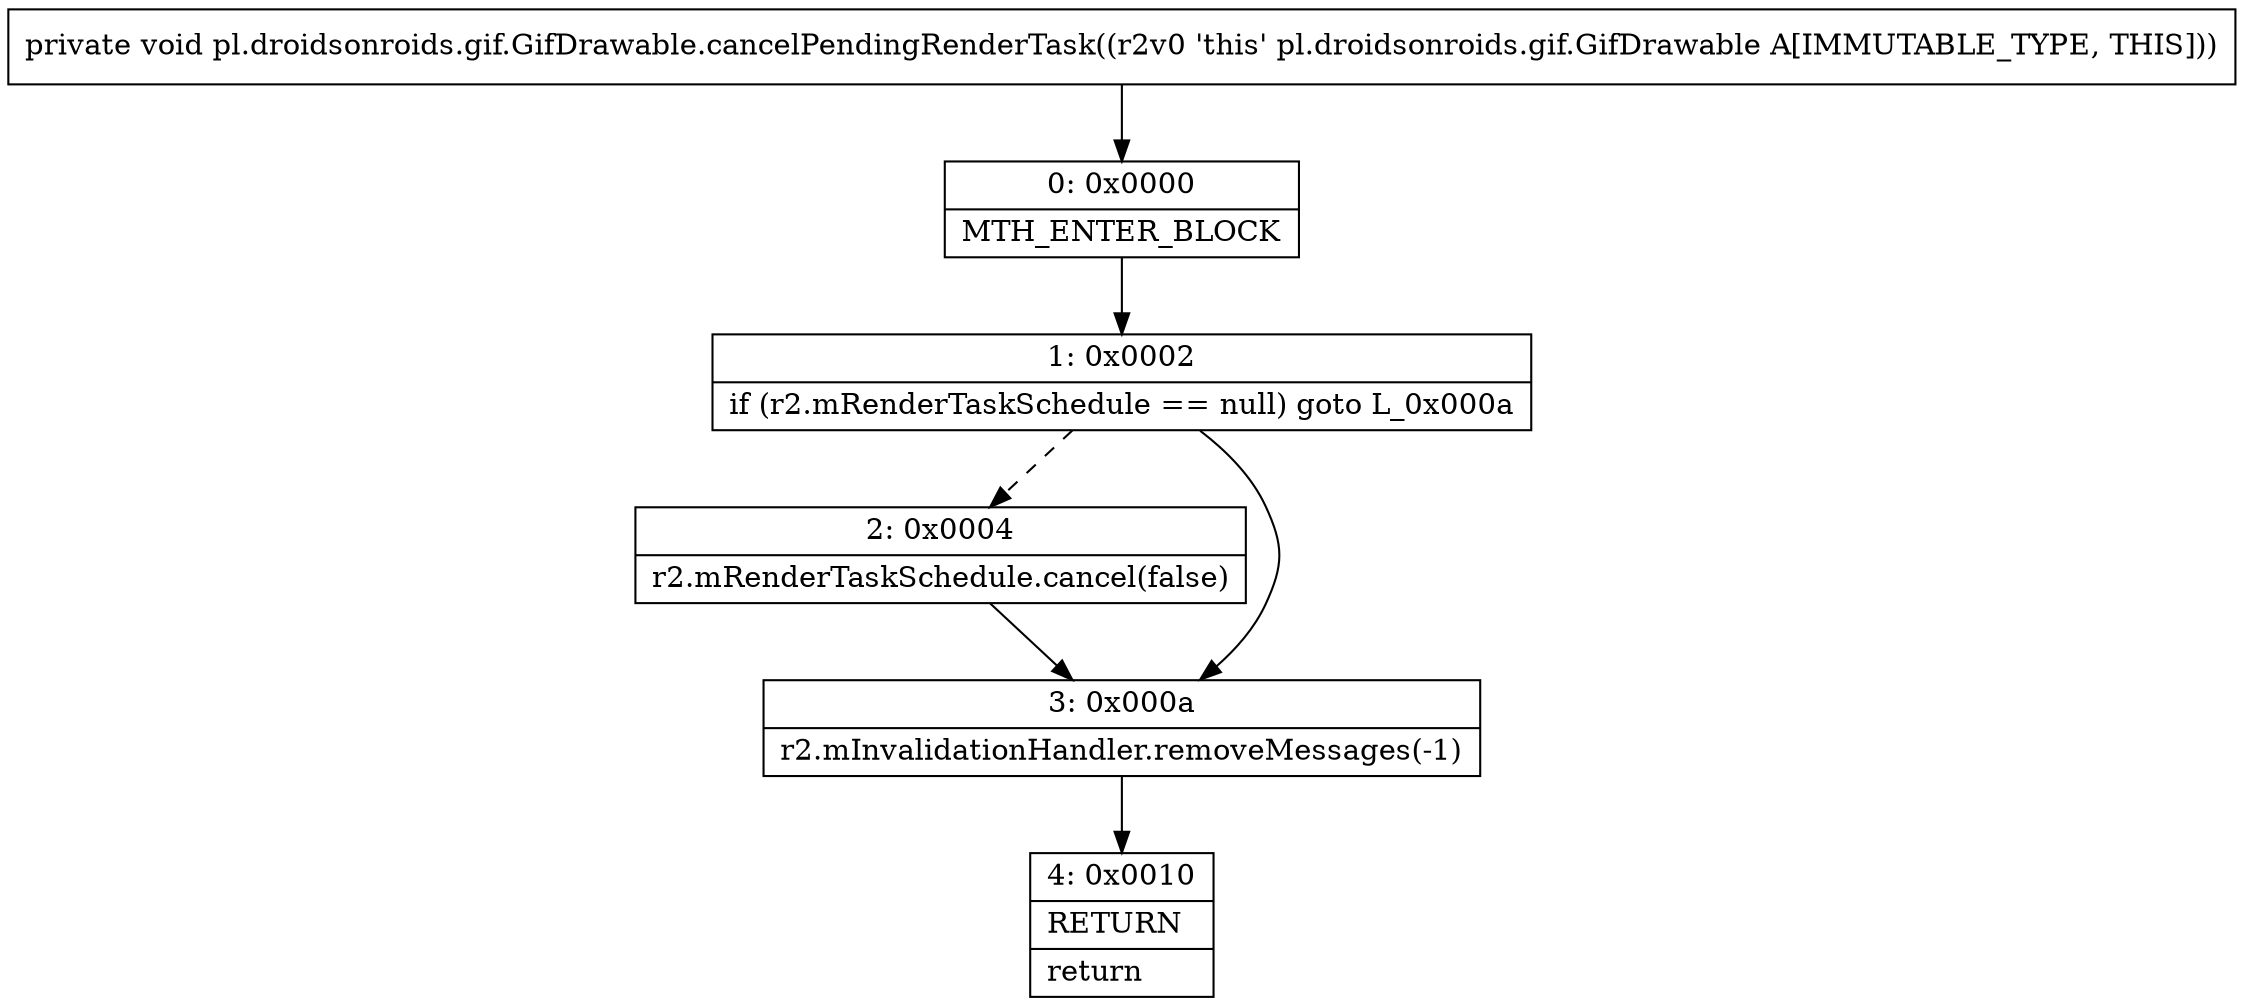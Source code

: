 digraph "CFG forpl.droidsonroids.gif.GifDrawable.cancelPendingRenderTask()V" {
Node_0 [shape=record,label="{0\:\ 0x0000|MTH_ENTER_BLOCK\l}"];
Node_1 [shape=record,label="{1\:\ 0x0002|if (r2.mRenderTaskSchedule == null) goto L_0x000a\l}"];
Node_2 [shape=record,label="{2\:\ 0x0004|r2.mRenderTaskSchedule.cancel(false)\l}"];
Node_3 [shape=record,label="{3\:\ 0x000a|r2.mInvalidationHandler.removeMessages(\-1)\l}"];
Node_4 [shape=record,label="{4\:\ 0x0010|RETURN\l|return\l}"];
MethodNode[shape=record,label="{private void pl.droidsonroids.gif.GifDrawable.cancelPendingRenderTask((r2v0 'this' pl.droidsonroids.gif.GifDrawable A[IMMUTABLE_TYPE, THIS])) }"];
MethodNode -> Node_0;
Node_0 -> Node_1;
Node_1 -> Node_2[style=dashed];
Node_1 -> Node_3;
Node_2 -> Node_3;
Node_3 -> Node_4;
}

